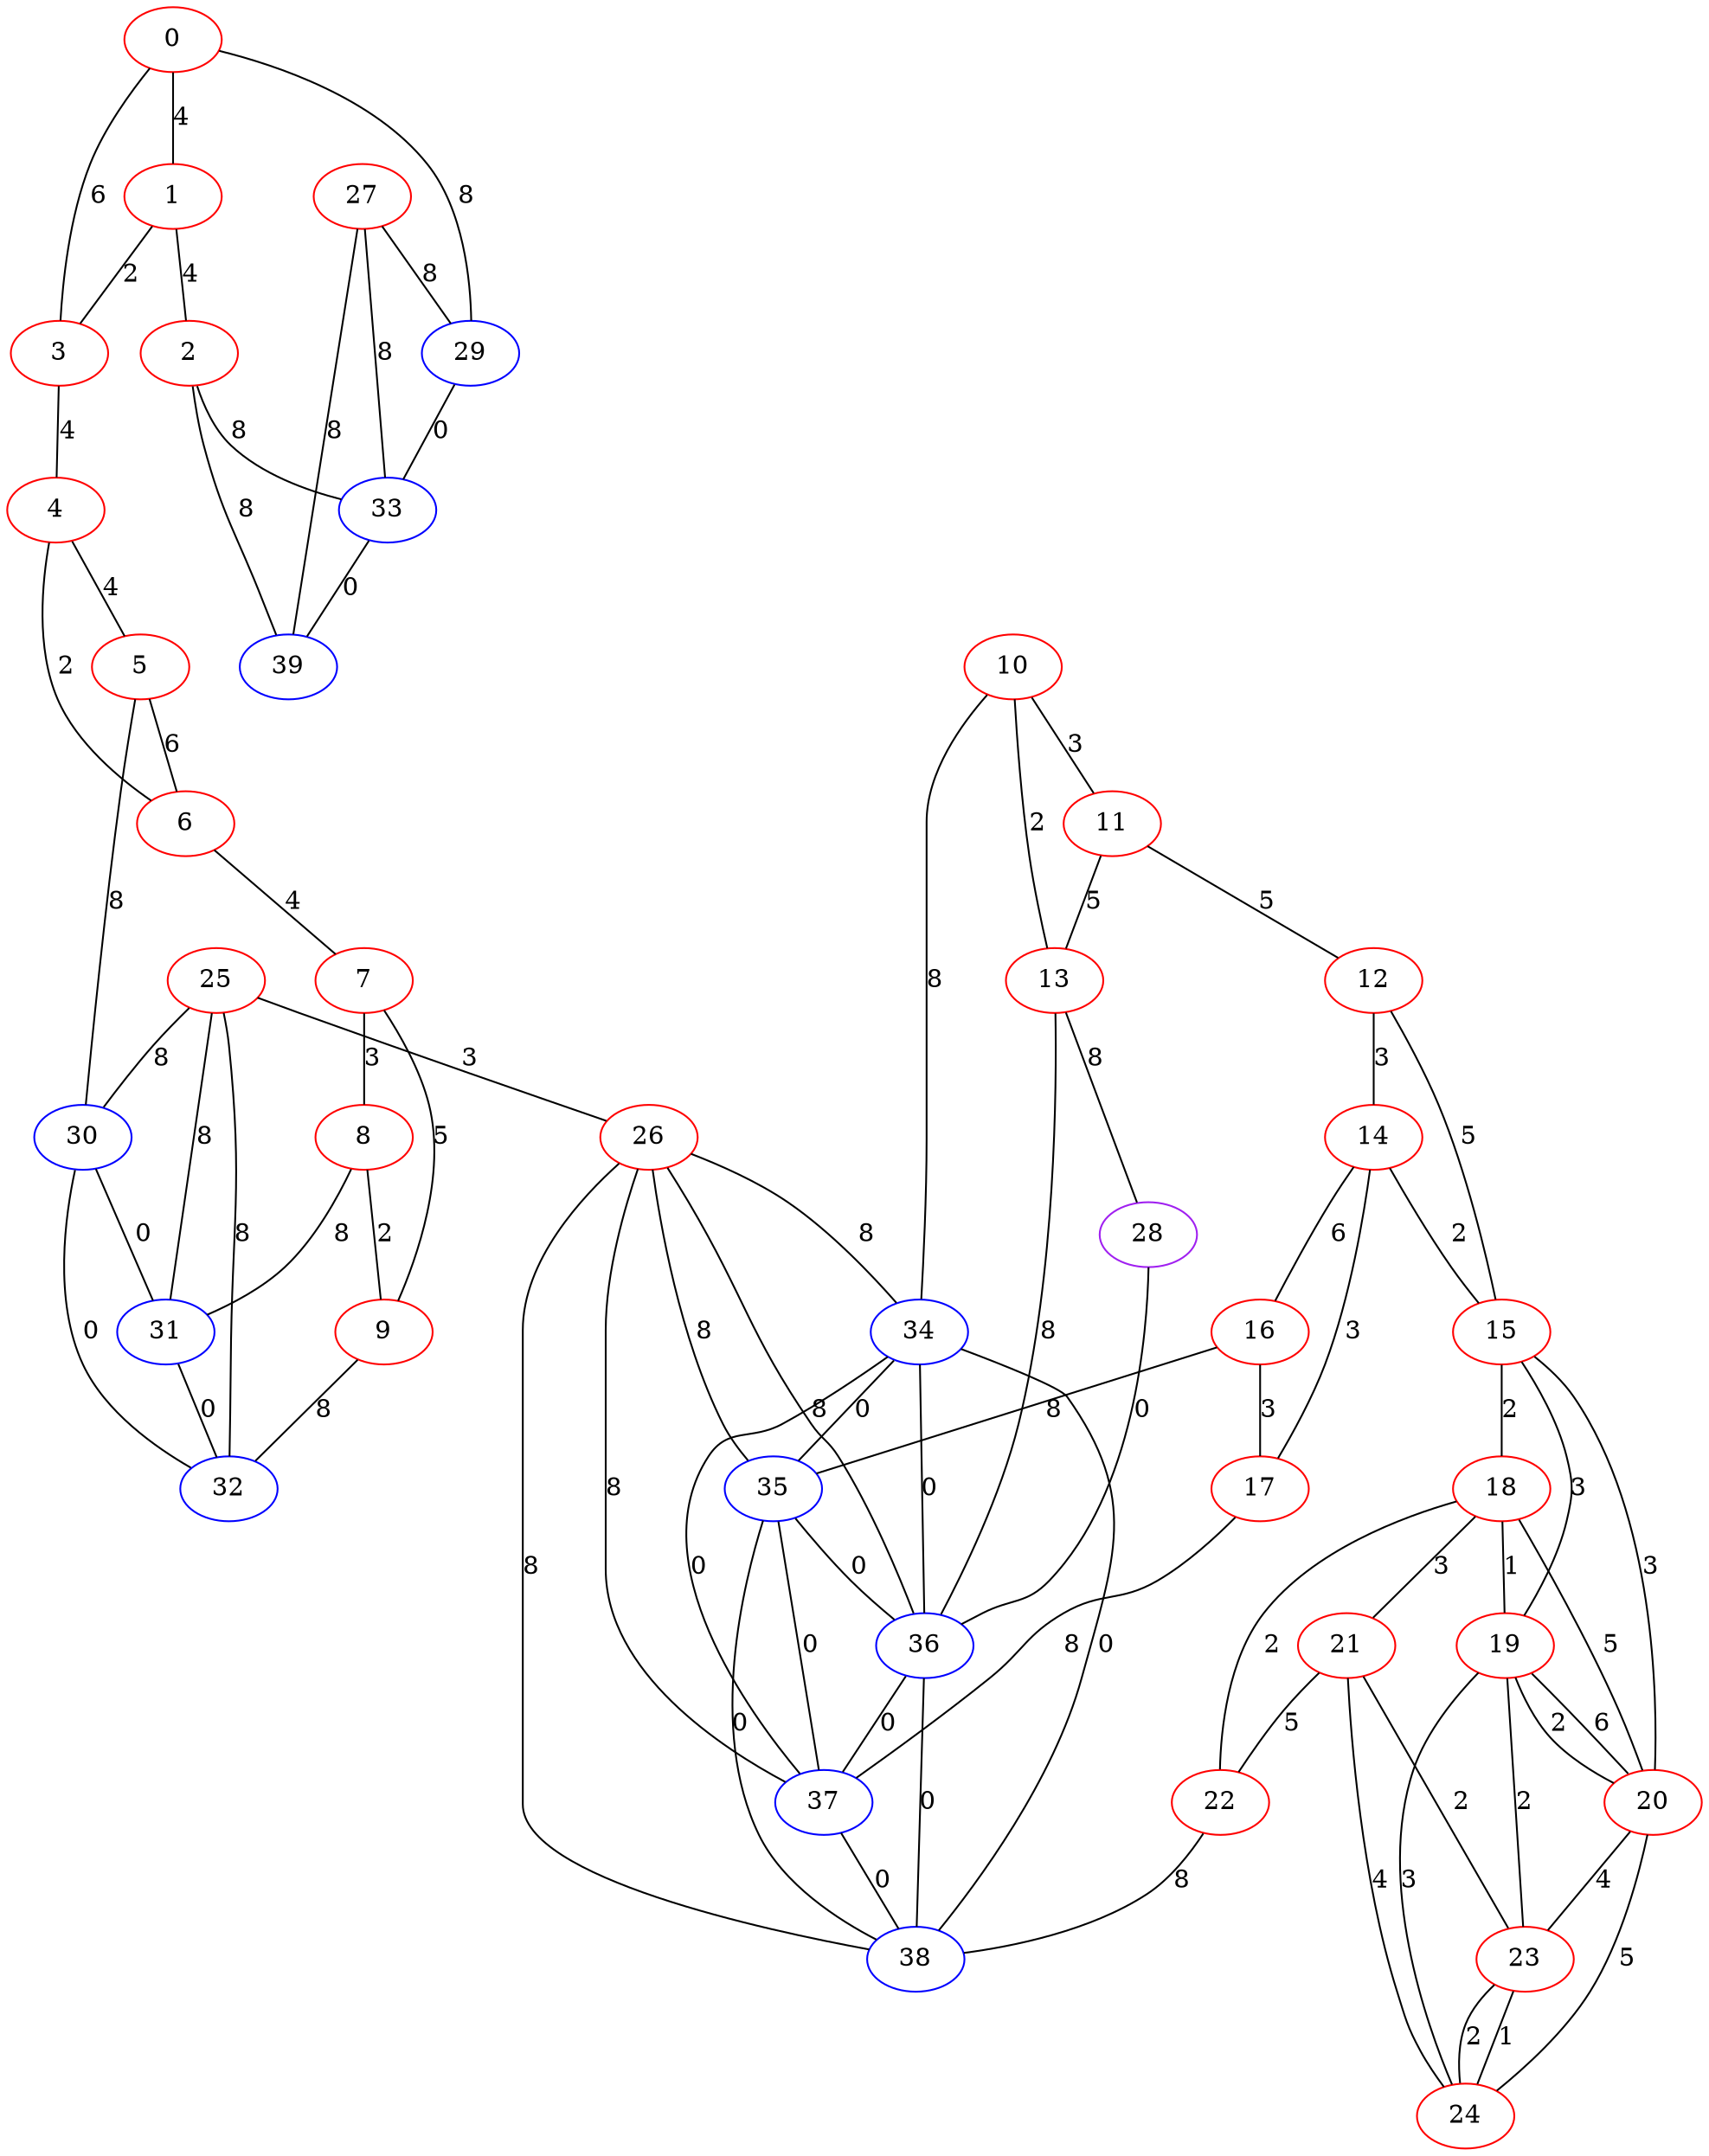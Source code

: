 graph "" {
0 [color=red, weight=1];
1 [color=red, weight=1];
2 [color=red, weight=1];
3 [color=red, weight=1];
4 [color=red, weight=1];
5 [color=red, weight=1];
6 [color=red, weight=1];
7 [color=red, weight=1];
8 [color=red, weight=1];
9 [color=red, weight=1];
10 [color=red, weight=1];
11 [color=red, weight=1];
12 [color=red, weight=1];
13 [color=red, weight=1];
14 [color=red, weight=1];
15 [color=red, weight=1];
16 [color=red, weight=1];
17 [color=red, weight=1];
18 [color=red, weight=1];
19 [color=red, weight=1];
20 [color=red, weight=1];
21 [color=red, weight=1];
22 [color=red, weight=1];
23 [color=red, weight=1];
24 [color=red, weight=1];
25 [color=red, weight=1];
26 [color=red, weight=1];
27 [color=red, weight=1];
28 [color=purple, weight=4];
29 [color=blue, weight=3];
30 [color=blue, weight=3];
31 [color=blue, weight=3];
32 [color=blue, weight=3];
33 [color=blue, weight=3];
34 [color=blue, weight=3];
35 [color=blue, weight=3];
36 [color=blue, weight=3];
37 [color=blue, weight=3];
38 [color=blue, weight=3];
39 [color=blue, weight=3];
0 -- 1  [key=0, label=4];
0 -- 3  [key=0, label=6];
0 -- 29  [key=0, label=8];
1 -- 2  [key=0, label=4];
1 -- 3  [key=0, label=2];
2 -- 39  [key=0, label=8];
2 -- 33  [key=0, label=8];
3 -- 4  [key=0, label=4];
4 -- 5  [key=0, label=4];
4 -- 6  [key=0, label=2];
5 -- 30  [key=0, label=8];
5 -- 6  [key=0, label=6];
6 -- 7  [key=0, label=4];
7 -- 8  [key=0, label=3];
7 -- 9  [key=0, label=5];
8 -- 9  [key=0, label=2];
8 -- 31  [key=0, label=8];
9 -- 32  [key=0, label=8];
10 -- 34  [key=0, label=8];
10 -- 11  [key=0, label=3];
10 -- 13  [key=0, label=2];
11 -- 12  [key=0, label=5];
11 -- 13  [key=0, label=5];
12 -- 14  [key=0, label=3];
12 -- 15  [key=0, label=5];
13 -- 36  [key=0, label=8];
13 -- 28  [key=0, label=8];
14 -- 16  [key=0, label=6];
14 -- 17  [key=0, label=3];
14 -- 15  [key=0, label=2];
15 -- 20  [key=0, label=3];
15 -- 18  [key=0, label=2];
15 -- 19  [key=0, label=3];
16 -- 17  [key=0, label=3];
16 -- 35  [key=0, label=8];
17 -- 37  [key=0, label=8];
18 -- 19  [key=0, label=1];
18 -- 20  [key=0, label=5];
18 -- 21  [key=0, label=3];
18 -- 22  [key=0, label=2];
19 -- 24  [key=0, label=3];
19 -- 20  [key=0, label=2];
19 -- 20  [key=1, label=6];
19 -- 23  [key=0, label=2];
20 -- 24  [key=0, label=5];
20 -- 23  [key=0, label=4];
21 -- 24  [key=0, label=4];
21 -- 22  [key=0, label=5];
21 -- 23  [key=0, label=2];
22 -- 38  [key=0, label=8];
23 -- 24  [key=0, label=1];
23 -- 24  [key=1, label=2];
25 -- 32  [key=0, label=8];
25 -- 26  [key=0, label=3];
25 -- 30  [key=0, label=8];
25 -- 31  [key=0, label=8];
26 -- 34  [key=0, label=8];
26 -- 35  [key=0, label=8];
26 -- 36  [key=0, label=8];
26 -- 37  [key=0, label=8];
26 -- 38  [key=0, label=8];
27 -- 33  [key=0, label=8];
27 -- 29  [key=0, label=8];
27 -- 39  [key=0, label=8];
28 -- 36  [key=0, label=0];
29 -- 33  [key=0, label=0];
30 -- 32  [key=0, label=0];
30 -- 31  [key=0, label=0];
31 -- 32  [key=0, label=0];
33 -- 39  [key=0, label=0];
34 -- 35  [key=0, label=0];
34 -- 36  [key=0, label=0];
34 -- 37  [key=0, label=0];
34 -- 38  [key=0, label=0];
35 -- 36  [key=0, label=0];
35 -- 37  [key=0, label=0];
35 -- 38  [key=0, label=0];
36 -- 37  [key=0, label=0];
36 -- 38  [key=0, label=0];
37 -- 38  [key=0, label=0];
}

